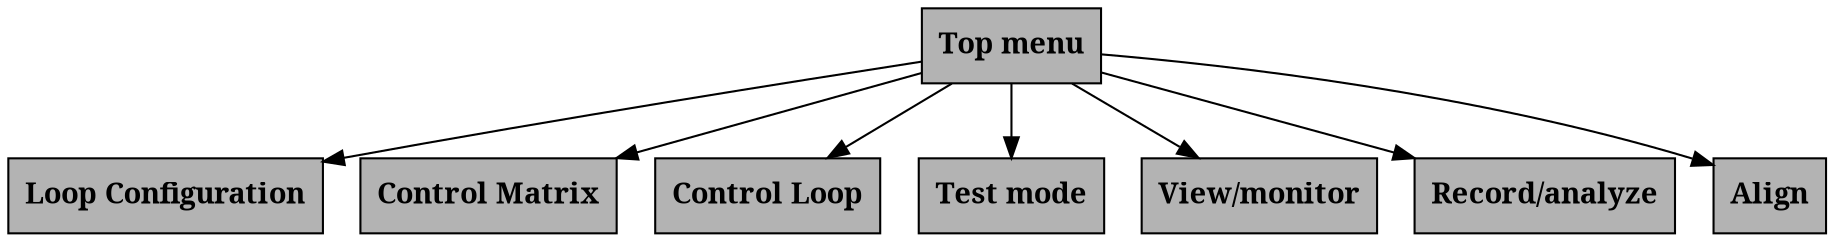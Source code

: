 digraph aosim {
#        size="8,5"
#		rankdir="LR"


        node [style=filled, fillcolor=grey70, fontcolor=black, fontname="bold", shape = box, color = black];

        "Top menu" -> "Loop Configuration";
	"Top menu" -> "Control Matrix";
	"Top menu" -> "Control Loop";
	"Top menu" -> "Test mode";
	"Top menu" -> "View/monitor";
	"Top menu" -> "Record/analyze";
	"Top menu" -> "Align";
}
